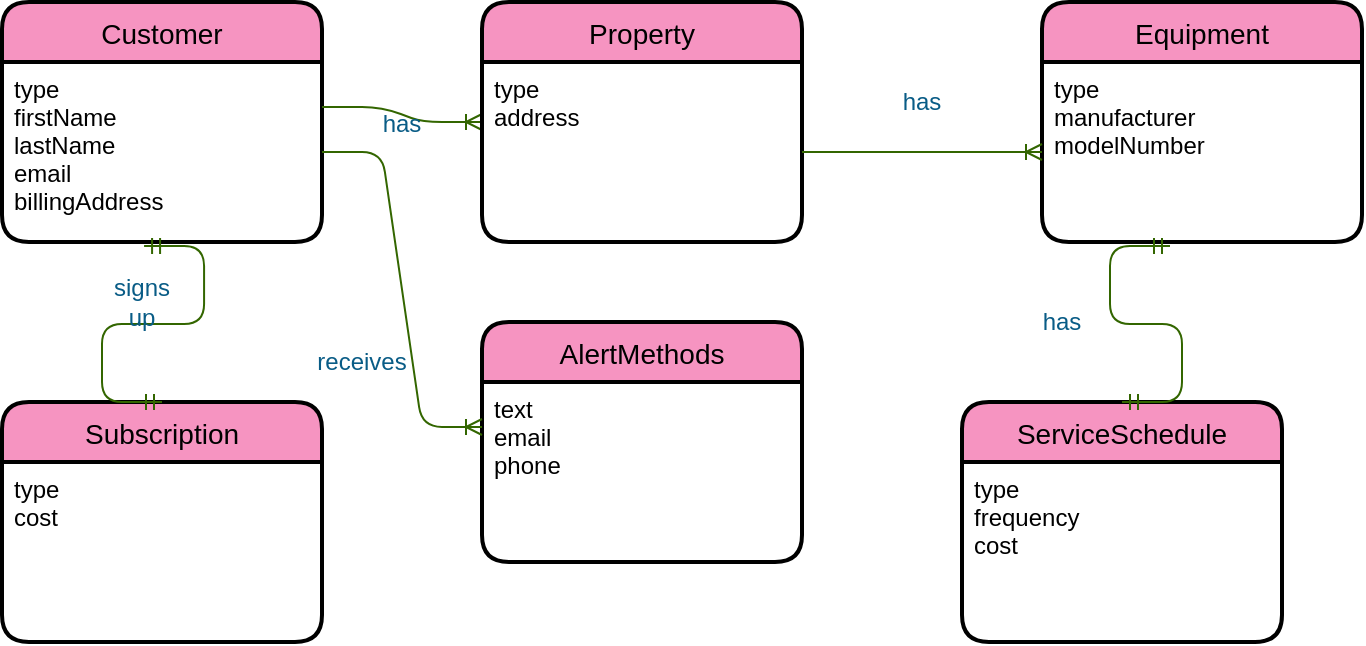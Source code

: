 <mxfile version="13.8.2" type="github">
  <diagram id="R2lEEEUBdFMjLlhIrx00" name="Page-1">
    <mxGraphModel dx="786" dy="429" grid="1" gridSize="10" guides="1" tooltips="1" connect="1" arrows="1" fold="1" page="1" pageScale="1" pageWidth="850" pageHeight="1100" math="0" shadow="0" extFonts="Permanent Marker^https://fonts.googleapis.com/css?family=Permanent+Marker">
      <root>
        <mxCell id="0" />
        <mxCell id="1" parent="0" />
        <mxCell id="TCsmTFpU4mynAHZ96cxk-14" value="Customer" style="swimlane;childLayout=stackLayout;horizontal=1;startSize=30;horizontalStack=0;rounded=1;fontSize=14;fontStyle=0;strokeWidth=2;resizeParent=0;resizeLast=1;shadow=0;dashed=0;align=center;sketch=0;fillColor=#F694C1;" vertex="1" parent="1">
          <mxGeometry x="40" y="80" width="160" height="120" as="geometry" />
        </mxCell>
        <mxCell id="TCsmTFpU4mynAHZ96cxk-15" value="type&#xa;firstName&#xa;lastName&#xa;email&#xa;billingAddress&#xa;" style="align=left;strokeColor=none;fillColor=none;spacingLeft=4;fontSize=12;verticalAlign=top;resizable=0;rotatable=0;part=1;" vertex="1" parent="TCsmTFpU4mynAHZ96cxk-14">
          <mxGeometry y="30" width="160" height="90" as="geometry" />
        </mxCell>
        <mxCell id="TCsmTFpU4mynAHZ96cxk-18" value="Equipment" style="swimlane;childLayout=stackLayout;horizontal=1;startSize=30;horizontalStack=0;rounded=1;fontSize=14;fontStyle=0;strokeWidth=2;resizeParent=0;resizeLast=1;shadow=0;dashed=0;align=center;sketch=0;fillColor=#F694C1;" vertex="1" parent="1">
          <mxGeometry x="560" y="80" width="160" height="120" as="geometry" />
        </mxCell>
        <mxCell id="TCsmTFpU4mynAHZ96cxk-19" value="type&#xa;manufacturer&#xa;modelNumber&#xa;&#xa;" style="align=left;strokeColor=none;fillColor=none;spacingLeft=4;fontSize=12;verticalAlign=top;resizable=0;rotatable=0;part=1;" vertex="1" parent="TCsmTFpU4mynAHZ96cxk-18">
          <mxGeometry y="30" width="160" height="90" as="geometry" />
        </mxCell>
        <mxCell id="TCsmTFpU4mynAHZ96cxk-23" value="" style="edgeStyle=entityRelationEdgeStyle;fontSize=12;html=1;endArrow=ERoneToMany;fillColor=#F694C1;strokeColor=#336600;exitX=1;exitY=0.25;exitDx=0;exitDy=0;" edge="1" parent="1" source="TCsmTFpU4mynAHZ96cxk-15" target="TCsmTFpU4mynAHZ96cxk-27">
          <mxGeometry width="100" height="100" relative="1" as="geometry">
            <mxPoint x="260" y="90" as="sourcePoint" />
            <mxPoint x="260" y="160" as="targetPoint" />
          </mxGeometry>
        </mxCell>
        <mxCell id="TCsmTFpU4mynAHZ96cxk-24" value="AlertMethods" style="swimlane;childLayout=stackLayout;horizontal=1;startSize=30;horizontalStack=0;rounded=1;fontSize=14;fontStyle=0;strokeWidth=2;resizeParent=0;resizeLast=1;shadow=0;dashed=0;align=center;sketch=0;fillColor=#F694C1;" vertex="1" parent="1">
          <mxGeometry x="280" y="240" width="160" height="120" as="geometry" />
        </mxCell>
        <mxCell id="TCsmTFpU4mynAHZ96cxk-25" value="text&#xa;email&#xa;phone" style="align=left;strokeColor=none;fillColor=none;spacingLeft=4;fontSize=12;verticalAlign=top;resizable=0;rotatable=0;part=1;" vertex="1" parent="TCsmTFpU4mynAHZ96cxk-24">
          <mxGeometry y="30" width="160" height="90" as="geometry" />
        </mxCell>
        <mxCell id="TCsmTFpU4mynAHZ96cxk-27" value="Property" style="swimlane;childLayout=stackLayout;horizontal=1;startSize=30;horizontalStack=0;rounded=1;fontSize=14;fontStyle=0;strokeWidth=2;resizeParent=0;resizeLast=1;shadow=0;dashed=0;align=center;sketch=0;fillColor=#F694C1;" vertex="1" parent="1">
          <mxGeometry x="280" y="80" width="160" height="120" as="geometry" />
        </mxCell>
        <mxCell id="TCsmTFpU4mynAHZ96cxk-28" value="type&#xa;address&#xa;" style="align=left;strokeColor=none;fillColor=none;spacingLeft=4;fontSize=12;verticalAlign=top;resizable=0;rotatable=0;part=1;" vertex="1" parent="TCsmTFpU4mynAHZ96cxk-27">
          <mxGeometry y="30" width="160" height="90" as="geometry" />
        </mxCell>
        <mxCell id="TCsmTFpU4mynAHZ96cxk-34" value="" style="edgeStyle=entityRelationEdgeStyle;fontSize=12;html=1;endArrow=ERoneToMany;strokeColor=#336600;fillColor=#F694C1;" edge="1" parent="1" source="TCsmTFpU4mynAHZ96cxk-28" target="TCsmTFpU4mynAHZ96cxk-19">
          <mxGeometry width="100" height="100" relative="1" as="geometry">
            <mxPoint x="360" y="320" as="sourcePoint" />
            <mxPoint x="460" y="220" as="targetPoint" />
          </mxGeometry>
        </mxCell>
        <mxCell id="TCsmTFpU4mynAHZ96cxk-35" value="Subscription" style="swimlane;childLayout=stackLayout;horizontal=1;startSize=30;horizontalStack=0;rounded=1;fontSize=14;fontStyle=0;strokeWidth=2;resizeParent=0;resizeLast=1;shadow=0;dashed=0;align=center;sketch=0;fillColor=#F694C1;" vertex="1" parent="1">
          <mxGeometry x="40" y="280" width="160" height="120" as="geometry" />
        </mxCell>
        <mxCell id="TCsmTFpU4mynAHZ96cxk-36" value="type&#xa;cost&#xa;" style="align=left;strokeColor=none;fillColor=none;spacingLeft=4;fontSize=12;verticalAlign=top;resizable=0;rotatable=0;part=1;" vertex="1" parent="TCsmTFpU4mynAHZ96cxk-35">
          <mxGeometry y="30" width="160" height="90" as="geometry" />
        </mxCell>
        <mxCell id="TCsmTFpU4mynAHZ96cxk-37" value="" style="edgeStyle=entityRelationEdgeStyle;fontSize=12;html=1;endArrow=ERmandOne;startArrow=ERmandOne;strokeColor=#336600;fillColor=#F694C1;entryX=0.444;entryY=1.022;entryDx=0;entryDy=0;entryPerimeter=0;exitX=0.5;exitY=0;exitDx=0;exitDy=0;" edge="1" parent="1" source="TCsmTFpU4mynAHZ96cxk-35" target="TCsmTFpU4mynAHZ96cxk-15">
          <mxGeometry width="100" height="100" relative="1" as="geometry">
            <mxPoint x="360" y="320" as="sourcePoint" />
            <mxPoint x="460" y="220" as="targetPoint" />
          </mxGeometry>
        </mxCell>
        <mxCell id="TCsmTFpU4mynAHZ96cxk-43" value="ServiceSchedule" style="swimlane;childLayout=stackLayout;horizontal=1;startSize=30;horizontalStack=0;rounded=1;fontSize=14;fontStyle=0;strokeWidth=2;resizeParent=0;resizeLast=1;shadow=0;dashed=0;align=center;sketch=0;fillColor=#F694C1;" vertex="1" parent="1">
          <mxGeometry x="520" y="280" width="160" height="120" as="geometry" />
        </mxCell>
        <mxCell id="TCsmTFpU4mynAHZ96cxk-44" value="type&#xa;frequency&#xa;cost&#xa;" style="align=left;strokeColor=none;fillColor=none;spacingLeft=4;fontSize=12;verticalAlign=top;resizable=0;rotatable=0;part=1;" vertex="1" parent="TCsmTFpU4mynAHZ96cxk-43">
          <mxGeometry y="30" width="160" height="90" as="geometry" />
        </mxCell>
        <mxCell id="TCsmTFpU4mynAHZ96cxk-48" value="has" style="text;html=1;strokeColor=none;fillColor=none;align=center;verticalAlign=middle;whiteSpace=wrap;rounded=0;sketch=0;fontColor=#095C86;" vertex="1" parent="1">
          <mxGeometry x="220" y="131" width="40" height="20" as="geometry" />
        </mxCell>
        <mxCell id="TCsmTFpU4mynAHZ96cxk-49" value="signs up" style="text;html=1;strokeColor=none;fillColor=none;align=center;verticalAlign=middle;whiteSpace=wrap;rounded=0;sketch=0;fontColor=#095C86;" vertex="1" parent="1">
          <mxGeometry x="90" y="220" width="40" height="20" as="geometry" />
        </mxCell>
        <mxCell id="TCsmTFpU4mynAHZ96cxk-52" value="has" style="text;html=1;strokeColor=none;fillColor=none;align=center;verticalAlign=middle;whiteSpace=wrap;rounded=0;sketch=0;fontColor=#095C86;" vertex="1" parent="1">
          <mxGeometry x="550" y="230" width="40" height="20" as="geometry" />
        </mxCell>
        <mxCell id="TCsmTFpU4mynAHZ96cxk-56" value="" style="edgeStyle=entityRelationEdgeStyle;fontSize=12;html=1;endArrow=ERoneToMany;strokeColor=#336600;fillColor=#F694C1;entryX=0;entryY=0.25;entryDx=0;entryDy=0;" edge="1" parent="1" source="TCsmTFpU4mynAHZ96cxk-15" target="TCsmTFpU4mynAHZ96cxk-25">
          <mxGeometry width="100" height="100" relative="1" as="geometry">
            <mxPoint x="320" y="330" as="sourcePoint" />
            <mxPoint x="420" y="230" as="targetPoint" />
          </mxGeometry>
        </mxCell>
        <mxCell id="TCsmTFpU4mynAHZ96cxk-57" value="receives" style="text;html=1;strokeColor=none;fillColor=none;align=center;verticalAlign=middle;whiteSpace=wrap;rounded=0;sketch=0;fontColor=#095C86;" vertex="1" parent="1">
          <mxGeometry x="200" y="250" width="40" height="20" as="geometry" />
        </mxCell>
        <mxCell id="TCsmTFpU4mynAHZ96cxk-59" value="has" style="text;html=1;strokeColor=none;fillColor=none;align=center;verticalAlign=middle;whiteSpace=wrap;rounded=0;sketch=0;fontColor=#095C86;" vertex="1" parent="1">
          <mxGeometry x="480" y="120" width="40" height="20" as="geometry" />
        </mxCell>
        <mxCell id="TCsmTFpU4mynAHZ96cxk-60" value="" style="edgeStyle=entityRelationEdgeStyle;fontSize=12;html=1;endArrow=ERmandOne;startArrow=ERmandOne;strokeColor=#336600;fillColor=#F694C1;exitX=0.4;exitY=1.022;exitDx=0;exitDy=0;exitPerimeter=0;entryX=0.5;entryY=0;entryDx=0;entryDy=0;" edge="1" parent="1" source="TCsmTFpU4mynAHZ96cxk-19" target="TCsmTFpU4mynAHZ96cxk-43">
          <mxGeometry width="100" height="100" relative="1" as="geometry">
            <mxPoint x="390" y="330" as="sourcePoint" />
            <mxPoint x="490" y="230" as="targetPoint" />
          </mxGeometry>
        </mxCell>
      </root>
    </mxGraphModel>
  </diagram>
</mxfile>
